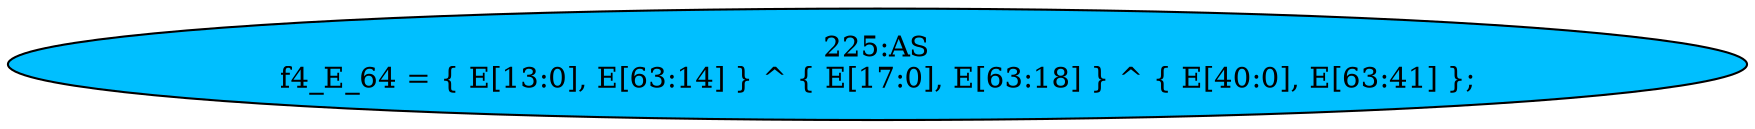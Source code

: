 strict digraph "" {
	node [label="\N"];
	"225:AS"	 [ast="<pyverilog.vparser.ast.Assign object at 0x7f65e4bcd910>",
		def_var="['f4_E_64']",
		fillcolor=deepskyblue,
		label="225:AS
f4_E_64 = { E[13:0], E[63:14] } ^ { E[17:0], E[63:18] } ^ { E[40:0], E[63:41] };",
		statements="[]",
		style=filled,
		typ=Assign,
		use_var="['E', 'E', 'E', 'E', 'E', 'E']"];
}
